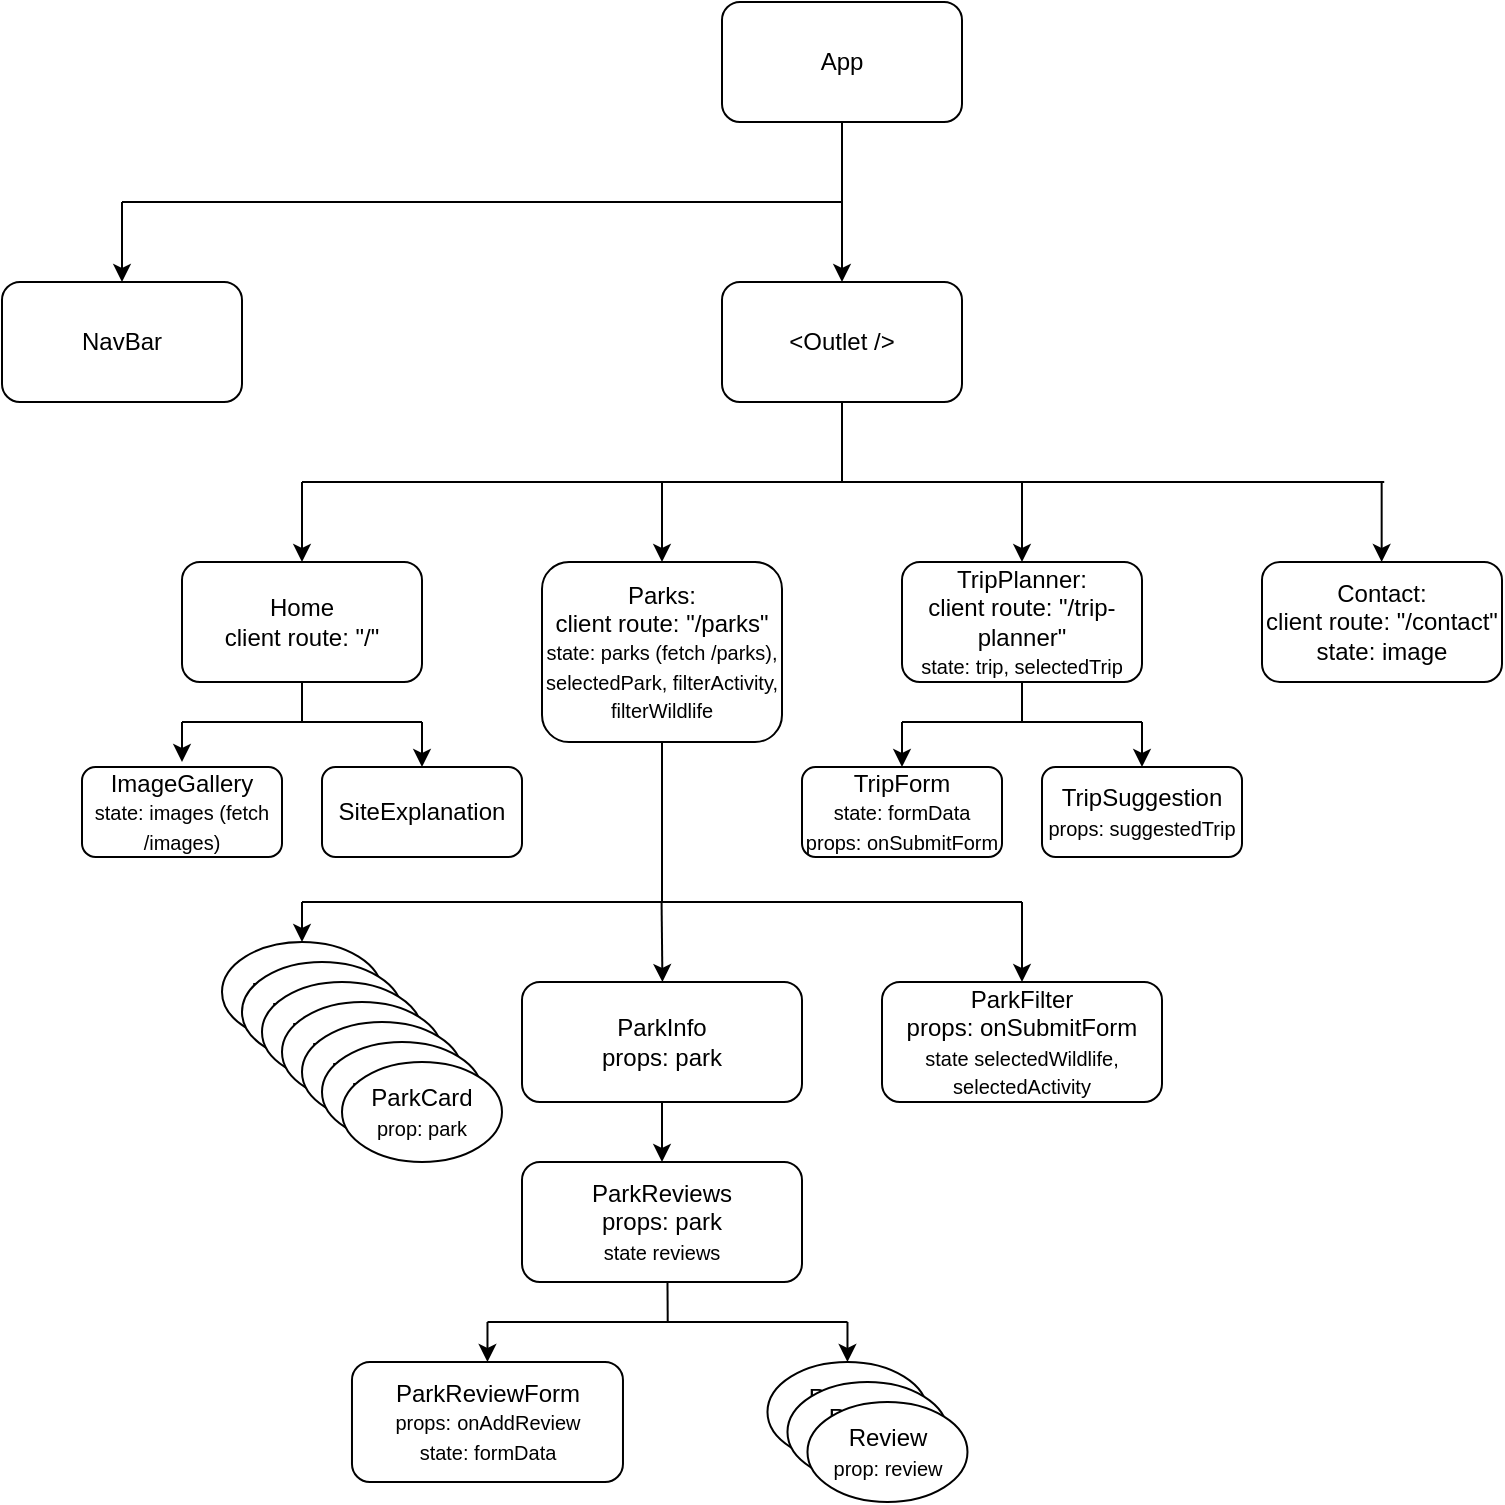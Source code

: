 <mxfile>
    <diagram name="Page-1" id="hoCVPFIHtCYCNbDTjegN">
        <mxGraphModel dx="462" dy="691" grid="1" gridSize="10" guides="1" tooltips="1" connect="1" arrows="1" fold="1" page="1" pageScale="1" pageWidth="850" pageHeight="1100" math="0" shadow="0">
            <root>
                <mxCell id="0"/>
                <mxCell id="1" parent="0"/>
                <mxCell id="GsgR1pGMC72x6-u9tPVT-1" value="App" style="rounded=1;whiteSpace=wrap;html=1;" parent="1" vertex="1">
                    <mxGeometry x="360" width="120" height="60" as="geometry"/>
                </mxCell>
                <mxCell id="GsgR1pGMC72x6-u9tPVT-2" value="" style="endArrow=none;html=1;rounded=0;" parent="1" edge="1">
                    <mxGeometry width="50" height="50" relative="1" as="geometry">
                        <mxPoint x="60" y="100" as="sourcePoint"/>
                        <mxPoint x="420" y="100" as="targetPoint"/>
                    </mxGeometry>
                </mxCell>
                <mxCell id="GsgR1pGMC72x6-u9tPVT-3" value="" style="endArrow=classic;html=1;rounded=0;exitX=0.5;exitY=1;exitDx=0;exitDy=0;entryX=0.5;entryY=0;entryDx=0;entryDy=0;" parent="1" source="GsgR1pGMC72x6-u9tPVT-1" target="dwojgbhh6N7wYHI4WprP-19" edge="1">
                    <mxGeometry width="50" height="50" relative="1" as="geometry">
                        <mxPoint x="400" y="410" as="sourcePoint"/>
                        <mxPoint x="420" y="100" as="targetPoint"/>
                    </mxGeometry>
                </mxCell>
                <mxCell id="GsgR1pGMC72x6-u9tPVT-4" value="Home&lt;br&gt;client route: &quot;/&quot;" style="rounded=1;whiteSpace=wrap;html=1;" parent="1" vertex="1">
                    <mxGeometry x="90" y="280" width="120" height="60" as="geometry"/>
                </mxCell>
                <mxCell id="GsgR1pGMC72x6-u9tPVT-5" value="" style="endArrow=classic;html=1;rounded=0;entryX=0.5;entryY=0;entryDx=0;entryDy=0;" parent="1" target="GsgR1pGMC72x6-u9tPVT-4" edge="1">
                    <mxGeometry width="50" height="50" relative="1" as="geometry">
                        <mxPoint x="150" y="240" as="sourcePoint"/>
                        <mxPoint x="330" y="280" as="targetPoint"/>
                    </mxGeometry>
                </mxCell>
                <mxCell id="GsgR1pGMC72x6-u9tPVT-12" value="ImageGallery&lt;br&gt;&lt;font style=&quot;font-size: 10px;&quot;&gt;state: images (fetch /images)&lt;/font&gt;" style="whiteSpace=wrap;html=1;rounded=1;" parent="1" vertex="1">
                    <mxGeometry x="40" y="382.5" width="100" height="45" as="geometry"/>
                </mxCell>
                <mxCell id="GsgR1pGMC72x6-u9tPVT-14" value="Parks:&lt;br&gt;client route: &quot;/parks&quot;&lt;br style=&quot;font-size: 11px;&quot;&gt;&lt;font size=&quot;1&quot;&gt;state: parks (fetch /parks),&lt;br&gt;selectedPark, filterActivity, filterWildlife&lt;br&gt;&lt;/font&gt;" style="rounded=1;whiteSpace=wrap;html=1;" parent="1" vertex="1">
                    <mxGeometry x="270" y="280" width="120" height="90" as="geometry"/>
                </mxCell>
                <mxCell id="GsgR1pGMC72x6-u9tPVT-15" value="TripPlanner:&lt;br&gt;client route: &quot;/trip-planner&quot;&lt;br style=&quot;font-size: 11px;&quot;&gt;&lt;font size=&quot;1&quot;&gt;state: trip, selectedTrip&lt;/font&gt;" style="rounded=1;whiteSpace=wrap;html=1;" parent="1" vertex="1">
                    <mxGeometry x="450" y="280" width="120" height="60" as="geometry"/>
                </mxCell>
                <mxCell id="GsgR1pGMC72x6-u9tPVT-16" value="" style="endArrow=classic;html=1;rounded=0;entryX=0.5;entryY=0;entryDx=0;entryDy=0;" parent="1" target="GsgR1pGMC72x6-u9tPVT-14" edge="1">
                    <mxGeometry width="50" height="50" relative="1" as="geometry">
                        <mxPoint x="330" y="240" as="sourcePoint"/>
                        <mxPoint x="340" y="250" as="targetPoint"/>
                    </mxGeometry>
                </mxCell>
                <mxCell id="GsgR1pGMC72x6-u9tPVT-19" value="ParkCard" style="ellipse;whiteSpace=wrap;html=1;" parent="1" vertex="1">
                    <mxGeometry x="110" y="470" width="80" height="50" as="geometry"/>
                </mxCell>
                <mxCell id="GsgR1pGMC72x6-u9tPVT-20" value="ParkCard" style="ellipse;whiteSpace=wrap;html=1;" parent="1" vertex="1">
                    <mxGeometry x="120" y="480" width="80" height="50" as="geometry"/>
                </mxCell>
                <mxCell id="GsgR1pGMC72x6-u9tPVT-21" value="ParkCard" style="ellipse;whiteSpace=wrap;html=1;" parent="1" vertex="1">
                    <mxGeometry x="130" y="490" width="80" height="50" as="geometry"/>
                </mxCell>
                <mxCell id="GsgR1pGMC72x6-u9tPVT-22" value="ParkCard" style="ellipse;whiteSpace=wrap;html=1;" parent="1" vertex="1">
                    <mxGeometry x="140" y="500" width="80" height="50" as="geometry"/>
                </mxCell>
                <mxCell id="GsgR1pGMC72x6-u9tPVT-23" value="ParkCard" style="ellipse;whiteSpace=wrap;html=1;" parent="1" vertex="1">
                    <mxGeometry x="150" y="510" width="80" height="50" as="geometry"/>
                </mxCell>
                <mxCell id="GsgR1pGMC72x6-u9tPVT-24" value="ParkCard" style="ellipse;whiteSpace=wrap;html=1;" parent="1" vertex="1">
                    <mxGeometry x="160" y="520" width="80" height="50" as="geometry"/>
                </mxCell>
                <mxCell id="GsgR1pGMC72x6-u9tPVT-25" value="ParkCard&lt;br style=&quot;font-size: 11px;&quot;&gt;&lt;font size=&quot;1&quot;&gt;prop: park&lt;/font&gt;" style="ellipse;whiteSpace=wrap;html=1;" parent="1" vertex="1">
                    <mxGeometry x="170" y="530" width="80" height="50" as="geometry"/>
                </mxCell>
                <mxCell id="GsgR1pGMC72x6-u9tPVT-26" value="" style="endArrow=classic;html=1;rounded=0;entryX=0.5;entryY=0;entryDx=0;entryDy=0;" parent="1" target="GsgR1pGMC72x6-u9tPVT-15" edge="1">
                    <mxGeometry width="50" height="50" relative="1" as="geometry">
                        <mxPoint x="510" y="240" as="sourcePoint"/>
                        <mxPoint x="340" y="250" as="targetPoint"/>
                    </mxGeometry>
                </mxCell>
                <mxCell id="8" value="" style="edgeStyle=none;html=1;exitX=0.5;exitY=1;exitDx=0;exitDy=0;" parent="1" source="23" edge="1">
                    <mxGeometry relative="1" as="geometry">
                        <mxPoint x="330.562" y="550" as="sourcePoint"/>
                        <mxPoint x="330" y="580" as="targetPoint"/>
                    </mxGeometry>
                </mxCell>
                <mxCell id="GsgR1pGMC72x6-u9tPVT-45" value="" style="endArrow=classic;html=1;rounded=0;" parent="1" edge="1">
                    <mxGeometry width="50" height="50" relative="1" as="geometry">
                        <mxPoint x="329.79" y="450" as="sourcePoint"/>
                        <mxPoint x="330.22" y="490" as="targetPoint"/>
                    </mxGeometry>
                </mxCell>
                <mxCell id="GsgR1pGMC72x6-u9tPVT-46" value="ParkReviewForm&lt;br style=&quot;font-size: 11px;&quot;&gt;&lt;font size=&quot;1&quot; style=&quot;&quot;&gt;props:&lt;/font&gt;&lt;font style=&quot;font-size: 11px;&quot;&gt; &lt;/font&gt;&lt;font style=&quot;&quot;&gt;&lt;font style=&quot;font-size: 10px;&quot;&gt;onAddReview&lt;/font&gt;&lt;br&gt;&lt;/font&gt;&lt;font size=&quot;1&quot;&gt;state: formData&lt;/font&gt;" style="whiteSpace=wrap;html=1;rounded=1;" parent="1" vertex="1">
                    <mxGeometry x="174.99" y="680" width="135.5" height="60" as="geometry"/>
                </mxCell>
                <mxCell id="dwojgbhh6N7wYHI4WprP-8" value="Contact:&lt;br&gt;client route: &quot;/contact&quot;&lt;br&gt;state: image" style="rounded=1;whiteSpace=wrap;html=1;" parent="1" vertex="1">
                    <mxGeometry x="630" y="280" width="120" height="60" as="geometry"/>
                </mxCell>
                <mxCell id="dwojgbhh6N7wYHI4WprP-9" value="" style="endArrow=classic;html=1;rounded=0;entryX=0.5;entryY=0;entryDx=0;entryDy=0;" parent="1" edge="1">
                    <mxGeometry width="50" height="50" relative="1" as="geometry">
                        <mxPoint x="689.83" y="240" as="sourcePoint"/>
                        <mxPoint x="689.83" y="280" as="targetPoint"/>
                    </mxGeometry>
                </mxCell>
                <mxCell id="dwojgbhh6N7wYHI4WprP-10" value="SiteExplanation" style="whiteSpace=wrap;html=1;rounded=1;" parent="1" vertex="1">
                    <mxGeometry x="160" y="382.5" width="100" height="45" as="geometry"/>
                </mxCell>
                <mxCell id="dwojgbhh6N7wYHI4WprP-12" value="" style="endArrow=none;html=1;rounded=0;" parent="1" edge="1">
                    <mxGeometry width="50" height="50" relative="1" as="geometry">
                        <mxPoint x="90" y="360" as="sourcePoint"/>
                        <mxPoint x="210" y="360" as="targetPoint"/>
                    </mxGeometry>
                </mxCell>
                <mxCell id="dwojgbhh6N7wYHI4WprP-13" value="" style="endArrow=classic;html=1;rounded=0;" parent="1" edge="1">
                    <mxGeometry width="50" height="50" relative="1" as="geometry">
                        <mxPoint x="90" y="360" as="sourcePoint"/>
                        <mxPoint x="90" y="380" as="targetPoint"/>
                    </mxGeometry>
                </mxCell>
                <mxCell id="dwojgbhh6N7wYHI4WprP-14" value="" style="endArrow=classic;html=1;rounded=0;entryX=0.5;entryY=0;entryDx=0;entryDy=0;" parent="1" target="dwojgbhh6N7wYHI4WprP-10" edge="1">
                    <mxGeometry width="50" height="50" relative="1" as="geometry">
                        <mxPoint x="210" y="360" as="sourcePoint"/>
                        <mxPoint x="230" y="380" as="targetPoint"/>
                    </mxGeometry>
                </mxCell>
                <mxCell id="dwojgbhh6N7wYHI4WprP-16" value="" style="endArrow=none;html=1;rounded=0;exitX=0.5;exitY=1;exitDx=0;exitDy=0;" parent="1" source="GsgR1pGMC72x6-u9tPVT-4" edge="1">
                    <mxGeometry width="50" height="50" relative="1" as="geometry">
                        <mxPoint x="140" y="360" as="sourcePoint"/>
                        <mxPoint x="150" y="360" as="targetPoint"/>
                    </mxGeometry>
                </mxCell>
                <mxCell id="dwojgbhh6N7wYHI4WprP-17" value="NavBar" style="rounded=1;whiteSpace=wrap;html=1;" parent="1" vertex="1">
                    <mxGeometry y="140" width="120" height="60" as="geometry"/>
                </mxCell>
                <mxCell id="dwojgbhh6N7wYHI4WprP-18" value="" style="endArrow=classic;html=1;rounded=0;entryX=0.5;entryY=0;entryDx=0;entryDy=0;" parent="1" target="dwojgbhh6N7wYHI4WprP-17" edge="1">
                    <mxGeometry width="50" height="50" relative="1" as="geometry">
                        <mxPoint x="60" y="100" as="sourcePoint"/>
                        <mxPoint x="180" y="150" as="targetPoint"/>
                    </mxGeometry>
                </mxCell>
                <mxCell id="dwojgbhh6N7wYHI4WprP-19" value="&amp;lt;Outlet /&amp;gt;&lt;br&gt;" style="rounded=1;whiteSpace=wrap;html=1;" parent="1" vertex="1">
                    <mxGeometry x="360" y="140" width="120" height="60" as="geometry"/>
                </mxCell>
                <mxCell id="dwojgbhh6N7wYHI4WprP-20" value="" style="endArrow=none;html=1;rounded=0;" parent="1" edge="1">
                    <mxGeometry width="50" height="50" relative="1" as="geometry">
                        <mxPoint x="150" y="240" as="sourcePoint"/>
                        <mxPoint x="691.111" y="240" as="targetPoint"/>
                    </mxGeometry>
                </mxCell>
                <mxCell id="dwojgbhh6N7wYHI4WprP-21" value="" style="endArrow=none;html=1;rounded=0;entryX=0.5;entryY=1;entryDx=0;entryDy=0;" parent="1" target="dwojgbhh6N7wYHI4WprP-19" edge="1">
                    <mxGeometry width="50" height="50" relative="1" as="geometry">
                        <mxPoint x="420" y="240" as="sourcePoint"/>
                        <mxPoint x="470" y="200" as="targetPoint"/>
                    </mxGeometry>
                </mxCell>
                <mxCell id="dwojgbhh6N7wYHI4WprP-30" value="TripForm&lt;br style=&quot;font-size: 11px;&quot;&gt;&lt;font size=&quot;1&quot;&gt;state: formData&lt;/font&gt;&lt;br style=&quot;font-size: 11px;&quot;&gt;&lt;font style=&quot;font-size: 10px;&quot;&gt;props: onSubmitForm&lt;/font&gt;" style="whiteSpace=wrap;html=1;rounded=1;" parent="1" vertex="1">
                    <mxGeometry x="400" y="382.5" width="100" height="45" as="geometry"/>
                </mxCell>
                <mxCell id="dwojgbhh6N7wYHI4WprP-31" value="TripSuggestion&lt;br&gt;&lt;font style=&quot;font-size: 10px;&quot;&gt;props: suggestedTrip&lt;/font&gt;" style="whiteSpace=wrap;html=1;rounded=1;" parent="1" vertex="1">
                    <mxGeometry x="520" y="382.5" width="100" height="45" as="geometry"/>
                </mxCell>
                <mxCell id="dwojgbhh6N7wYHI4WprP-32" value="" style="endArrow=none;html=1;rounded=0;" parent="1" edge="1">
                    <mxGeometry width="50" height="50" relative="1" as="geometry">
                        <mxPoint x="450" y="360" as="sourcePoint"/>
                        <mxPoint x="570" y="360" as="targetPoint"/>
                    </mxGeometry>
                </mxCell>
                <mxCell id="dwojgbhh6N7wYHI4WprP-33" value="" style="endArrow=classic;html=1;rounded=0;" parent="1" target="dwojgbhh6N7wYHI4WprP-30" edge="1">
                    <mxGeometry width="50" height="50" relative="1" as="geometry">
                        <mxPoint x="450" y="360" as="sourcePoint"/>
                        <mxPoint x="540" y="320" as="targetPoint"/>
                    </mxGeometry>
                </mxCell>
                <mxCell id="dwojgbhh6N7wYHI4WprP-34" value="" style="endArrow=classic;html=1;rounded=0;entryX=0.5;entryY=0;entryDx=0;entryDy=0;" parent="1" target="dwojgbhh6N7wYHI4WprP-31" edge="1">
                    <mxGeometry width="50" height="50" relative="1" as="geometry">
                        <mxPoint x="570" y="360" as="sourcePoint"/>
                        <mxPoint x="570" y="330" as="targetPoint"/>
                    </mxGeometry>
                </mxCell>
                <mxCell id="dwojgbhh6N7wYHI4WprP-37" value="" style="endArrow=none;html=1;rounded=0;" parent="1" edge="1">
                    <mxGeometry width="50" height="50" relative="1" as="geometry">
                        <mxPoint x="150" y="450" as="sourcePoint"/>
                        <mxPoint x="510" y="450" as="targetPoint"/>
                    </mxGeometry>
                </mxCell>
                <mxCell id="dwojgbhh6N7wYHI4WprP-38" value="" style="endArrow=classic;html=1;rounded=0;entryX=0.5;entryY=0;entryDx=0;entryDy=0;" parent="1" target="GsgR1pGMC72x6-u9tPVT-19" edge="1">
                    <mxGeometry width="50" height="50" relative="1" as="geometry">
                        <mxPoint x="150" y="450" as="sourcePoint"/>
                        <mxPoint x="190" y="540" as="targetPoint"/>
                    </mxGeometry>
                </mxCell>
                <mxCell id="dwojgbhh6N7wYHI4WprP-44" value="" style="endArrow=none;html=1;rounded=0;exitX=0.5;exitY=1;exitDx=0;exitDy=0;" parent="1" edge="1">
                    <mxGeometry width="50" height="50" relative="1" as="geometry">
                        <mxPoint x="332.74" y="640" as="sourcePoint"/>
                        <mxPoint x="332.87" y="660" as="targetPoint"/>
                    </mxGeometry>
                </mxCell>
                <mxCell id="dwojgbhh6N7wYHI4WprP-45" value="" style="endArrow=none;html=1;rounded=0;" parent="1" edge="1">
                    <mxGeometry width="50" height="50" relative="1" as="geometry">
                        <mxPoint x="242.74" y="660" as="sourcePoint"/>
                        <mxPoint x="422.74" y="660" as="targetPoint"/>
                    </mxGeometry>
                </mxCell>
                <mxCell id="dwojgbhh6N7wYHI4WprP-46" value="" style="endArrow=classic;html=1;rounded=0;entryX=0.5;entryY=0;entryDx=0;entryDy=0;" parent="1" target="GsgR1pGMC72x6-u9tPVT-46" edge="1">
                    <mxGeometry width="50" height="50" relative="1" as="geometry">
                        <mxPoint x="242.74" y="660" as="sourcePoint"/>
                        <mxPoint x="262.74" y="570" as="targetPoint"/>
                    </mxGeometry>
                </mxCell>
                <mxCell id="dwojgbhh6N7wYHI4WprP-48" value="" style="endArrow=classic;html=1;rounded=0;entryX=0.5;entryY=0;entryDx=0;entryDy=0;" parent="1" edge="1">
                    <mxGeometry width="50" height="50" relative="1" as="geometry">
                        <mxPoint x="422.74" y="660" as="sourcePoint"/>
                        <mxPoint x="422.74" y="680" as="targetPoint"/>
                    </mxGeometry>
                </mxCell>
                <mxCell id="10" value="Review&lt;br style=&quot;font-size: 11px;&quot;&gt;&lt;font size=&quot;1&quot;&gt;prop: review&lt;/font&gt;" style="ellipse;whiteSpace=wrap;html=1;" vertex="1" parent="1">
                    <mxGeometry x="382.74" y="680" width="80" height="50" as="geometry"/>
                </mxCell>
                <mxCell id="13" value="ParkReviews&lt;br&gt;props: park&lt;br style=&quot;font-size: 11px;&quot;&gt;&lt;font size=&quot;1&quot;&gt;state reviews&lt;/font&gt;" style="rounded=1;whiteSpace=wrap;html=1;" vertex="1" parent="1">
                    <mxGeometry x="260" y="580" width="140" height="60" as="geometry"/>
                </mxCell>
                <mxCell id="18" value="Review&lt;br style=&quot;font-size: 11px;&quot;&gt;&lt;font size=&quot;1&quot;&gt;prop: review&lt;/font&gt;" style="ellipse;whiteSpace=wrap;html=1;" vertex="1" parent="1">
                    <mxGeometry x="392.74" y="690" width="80" height="50" as="geometry"/>
                </mxCell>
                <mxCell id="19" value="Review&lt;br style=&quot;font-size: 11px;&quot;&gt;&lt;font size=&quot;1&quot;&gt;prop: review&lt;/font&gt;" style="ellipse;whiteSpace=wrap;html=1;" vertex="1" parent="1">
                    <mxGeometry x="402.74" y="700" width="80" height="50" as="geometry"/>
                </mxCell>
                <mxCell id="20" value="" style="endArrow=none;html=1;entryX=0.5;entryY=1;entryDx=0;entryDy=0;" edge="1" parent="1" target="GsgR1pGMC72x6-u9tPVT-15">
                    <mxGeometry width="50" height="50" relative="1" as="geometry">
                        <mxPoint x="510" y="360" as="sourcePoint"/>
                        <mxPoint x="440" y="440" as="targetPoint"/>
                    </mxGeometry>
                </mxCell>
                <mxCell id="21" value="" style="endArrow=none;html=1;" edge="1" parent="1">
                    <mxGeometry width="50" height="50" relative="1" as="geometry">
                        <mxPoint x="330" y="450" as="sourcePoint"/>
                        <mxPoint x="330" y="370" as="targetPoint"/>
                    </mxGeometry>
                </mxCell>
                <mxCell id="22" value="ParkFilter&lt;br&gt;props: onSubmitForm&lt;br style=&quot;font-size: 11px;&quot;&gt;&lt;font size=&quot;1&quot;&gt;state selectedWildlife, selectedActivity&lt;/font&gt;" style="rounded=1;whiteSpace=wrap;html=1;" vertex="1" parent="1">
                    <mxGeometry x="440" y="490" width="140" height="60" as="geometry"/>
                </mxCell>
                <mxCell id="23" value="ParkInfo&lt;br&gt;props: park" style="rounded=1;whiteSpace=wrap;html=1;" vertex="1" parent="1">
                    <mxGeometry x="260" y="490" width="140" height="60" as="geometry"/>
                </mxCell>
                <mxCell id="25" value="" style="endArrow=classic;html=1;entryX=0.5;entryY=0;entryDx=0;entryDy=0;" edge="1" parent="1" target="22">
                    <mxGeometry width="50" height="50" relative="1" as="geometry">
                        <mxPoint x="510" y="450" as="sourcePoint"/>
                        <mxPoint x="500" y="470" as="targetPoint"/>
                    </mxGeometry>
                </mxCell>
            </root>
        </mxGraphModel>
    </diagram>
</mxfile>